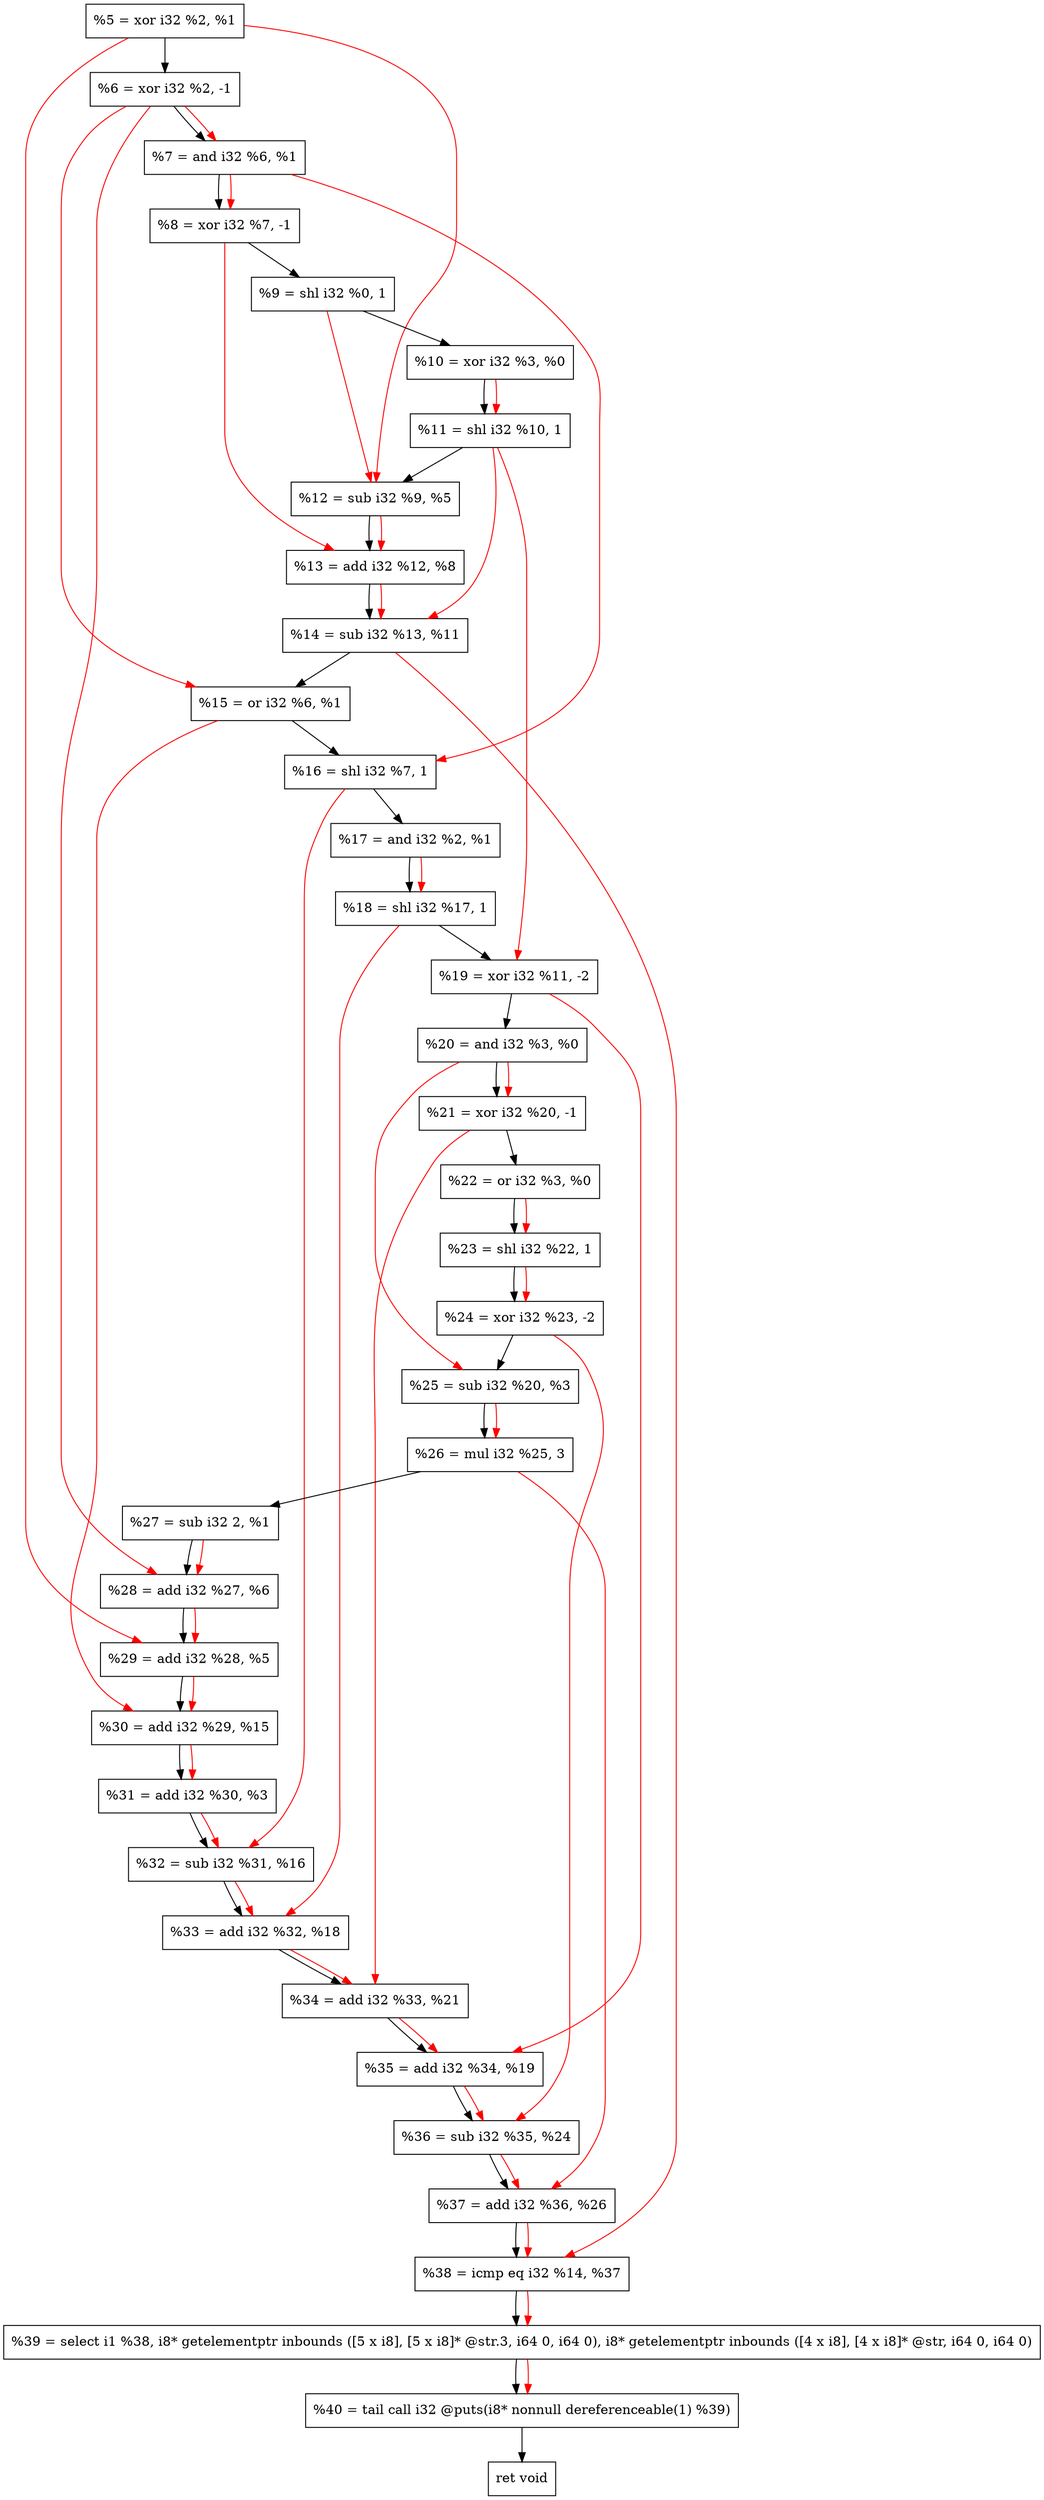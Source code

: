 digraph "DFG for'crackme' function" {
	Node0x22db9f0[shape=record, label="  %5 = xor i32 %2, %1"];
	Node0x22dc070[shape=record, label="  %6 = xor i32 %2, -1"];
	Node0x22dc0e0[shape=record, label="  %7 = and i32 %6, %1"];
	Node0x22dc150[shape=record, label="  %8 = xor i32 %7, -1"];
	Node0x22dc1f0[shape=record, label="  %9 = shl i32 %0, 1"];
	Node0x22dc260[shape=record, label="  %10 = xor i32 %3, %0"];
	Node0x22dc2d0[shape=record, label="  %11 = shl i32 %10, 1"];
	Node0x22dc340[shape=record, label="  %12 = sub i32 %9, %5"];
	Node0x22dc3b0[shape=record, label="  %13 = add i32 %12, %8"];
	Node0x22dc420[shape=record, label="  %14 = sub i32 %13, %11"];
	Node0x22dc490[shape=record, label="  %15 = or i32 %6, %1"];
	Node0x22dc500[shape=record, label="  %16 = shl i32 %7, 1"];
	Node0x22dc570[shape=record, label="  %17 = and i32 %2, %1"];
	Node0x22dc5e0[shape=record, label="  %18 = shl i32 %17, 1"];
	Node0x22dc680[shape=record, label="  %19 = xor i32 %11, -2"];
	Node0x22dc6f0[shape=record, label="  %20 = and i32 %3, %0"];
	Node0x22dc760[shape=record, label="  %21 = xor i32 %20, -1"];
	Node0x22dc7d0[shape=record, label="  %22 = or i32 %3, %0"];
	Node0x22dc840[shape=record, label="  %23 = shl i32 %22, 1"];
	Node0x22dc8b0[shape=record, label="  %24 = xor i32 %23, -2"];
	Node0x22dc920[shape=record, label="  %25 = sub i32 %20, %3"];
	Node0x22dc9c0[shape=record, label="  %26 = mul i32 %25, 3"];
	Node0x22dca60[shape=record, label="  %27 = sub i32 2, %1"];
	Node0x22dcad0[shape=record, label="  %28 = add i32 %27, %6"];
	Node0x22dcb40[shape=record, label="  %29 = add i32 %28, %5"];
	Node0x22dcbb0[shape=record, label="  %30 = add i32 %29, %15"];
	Node0x22dcc20[shape=record, label="  %31 = add i32 %30, %3"];
	Node0x22dcc90[shape=record, label="  %32 = sub i32 %31, %16"];
	Node0x22dcf10[shape=record, label="  %33 = add i32 %32, %18"];
	Node0x22dcf80[shape=record, label="  %34 = add i32 %33, %21"];
	Node0x22dcff0[shape=record, label="  %35 = add i32 %34, %19"];
	Node0x22dd060[shape=record, label="  %36 = sub i32 %35, %24"];
	Node0x22dd0d0[shape=record, label="  %37 = add i32 %36, %26"];
	Node0x22dd140[shape=record, label="  %38 = icmp eq i32 %14, %37"];
	Node0x227c268[shape=record, label="  %39 = select i1 %38, i8* getelementptr inbounds ([5 x i8], [5 x i8]* @str.3, i64 0, i64 0), i8* getelementptr inbounds ([4 x i8], [4 x i8]* @str, i64 0, i64 0)"];
	Node0x22dd5e0[shape=record, label="  %40 = tail call i32 @puts(i8* nonnull dereferenceable(1) %39)"];
	Node0x22dd630[shape=record, label="  ret void"];
	Node0x22db9f0 -> Node0x22dc070;
	Node0x22dc070 -> Node0x22dc0e0;
	Node0x22dc0e0 -> Node0x22dc150;
	Node0x22dc150 -> Node0x22dc1f0;
	Node0x22dc1f0 -> Node0x22dc260;
	Node0x22dc260 -> Node0x22dc2d0;
	Node0x22dc2d0 -> Node0x22dc340;
	Node0x22dc340 -> Node0x22dc3b0;
	Node0x22dc3b0 -> Node0x22dc420;
	Node0x22dc420 -> Node0x22dc490;
	Node0x22dc490 -> Node0x22dc500;
	Node0x22dc500 -> Node0x22dc570;
	Node0x22dc570 -> Node0x22dc5e0;
	Node0x22dc5e0 -> Node0x22dc680;
	Node0x22dc680 -> Node0x22dc6f0;
	Node0x22dc6f0 -> Node0x22dc760;
	Node0x22dc760 -> Node0x22dc7d0;
	Node0x22dc7d0 -> Node0x22dc840;
	Node0x22dc840 -> Node0x22dc8b0;
	Node0x22dc8b0 -> Node0x22dc920;
	Node0x22dc920 -> Node0x22dc9c0;
	Node0x22dc9c0 -> Node0x22dca60;
	Node0x22dca60 -> Node0x22dcad0;
	Node0x22dcad0 -> Node0x22dcb40;
	Node0x22dcb40 -> Node0x22dcbb0;
	Node0x22dcbb0 -> Node0x22dcc20;
	Node0x22dcc20 -> Node0x22dcc90;
	Node0x22dcc90 -> Node0x22dcf10;
	Node0x22dcf10 -> Node0x22dcf80;
	Node0x22dcf80 -> Node0x22dcff0;
	Node0x22dcff0 -> Node0x22dd060;
	Node0x22dd060 -> Node0x22dd0d0;
	Node0x22dd0d0 -> Node0x22dd140;
	Node0x22dd140 -> Node0x227c268;
	Node0x227c268 -> Node0x22dd5e0;
	Node0x22dd5e0 -> Node0x22dd630;
edge [color=red]
	Node0x22dc070 -> Node0x22dc0e0;
	Node0x22dc0e0 -> Node0x22dc150;
	Node0x22dc260 -> Node0x22dc2d0;
	Node0x22dc1f0 -> Node0x22dc340;
	Node0x22db9f0 -> Node0x22dc340;
	Node0x22dc340 -> Node0x22dc3b0;
	Node0x22dc150 -> Node0x22dc3b0;
	Node0x22dc3b0 -> Node0x22dc420;
	Node0x22dc2d0 -> Node0x22dc420;
	Node0x22dc070 -> Node0x22dc490;
	Node0x22dc0e0 -> Node0x22dc500;
	Node0x22dc570 -> Node0x22dc5e0;
	Node0x22dc2d0 -> Node0x22dc680;
	Node0x22dc6f0 -> Node0x22dc760;
	Node0x22dc7d0 -> Node0x22dc840;
	Node0x22dc840 -> Node0x22dc8b0;
	Node0x22dc6f0 -> Node0x22dc920;
	Node0x22dc920 -> Node0x22dc9c0;
	Node0x22dca60 -> Node0x22dcad0;
	Node0x22dc070 -> Node0x22dcad0;
	Node0x22dcad0 -> Node0x22dcb40;
	Node0x22db9f0 -> Node0x22dcb40;
	Node0x22dcb40 -> Node0x22dcbb0;
	Node0x22dc490 -> Node0x22dcbb0;
	Node0x22dcbb0 -> Node0x22dcc20;
	Node0x22dcc20 -> Node0x22dcc90;
	Node0x22dc500 -> Node0x22dcc90;
	Node0x22dcc90 -> Node0x22dcf10;
	Node0x22dc5e0 -> Node0x22dcf10;
	Node0x22dcf10 -> Node0x22dcf80;
	Node0x22dc760 -> Node0x22dcf80;
	Node0x22dcf80 -> Node0x22dcff0;
	Node0x22dc680 -> Node0x22dcff0;
	Node0x22dcff0 -> Node0x22dd060;
	Node0x22dc8b0 -> Node0x22dd060;
	Node0x22dd060 -> Node0x22dd0d0;
	Node0x22dc9c0 -> Node0x22dd0d0;
	Node0x22dc420 -> Node0x22dd140;
	Node0x22dd0d0 -> Node0x22dd140;
	Node0x22dd140 -> Node0x227c268;
	Node0x227c268 -> Node0x22dd5e0;
}
